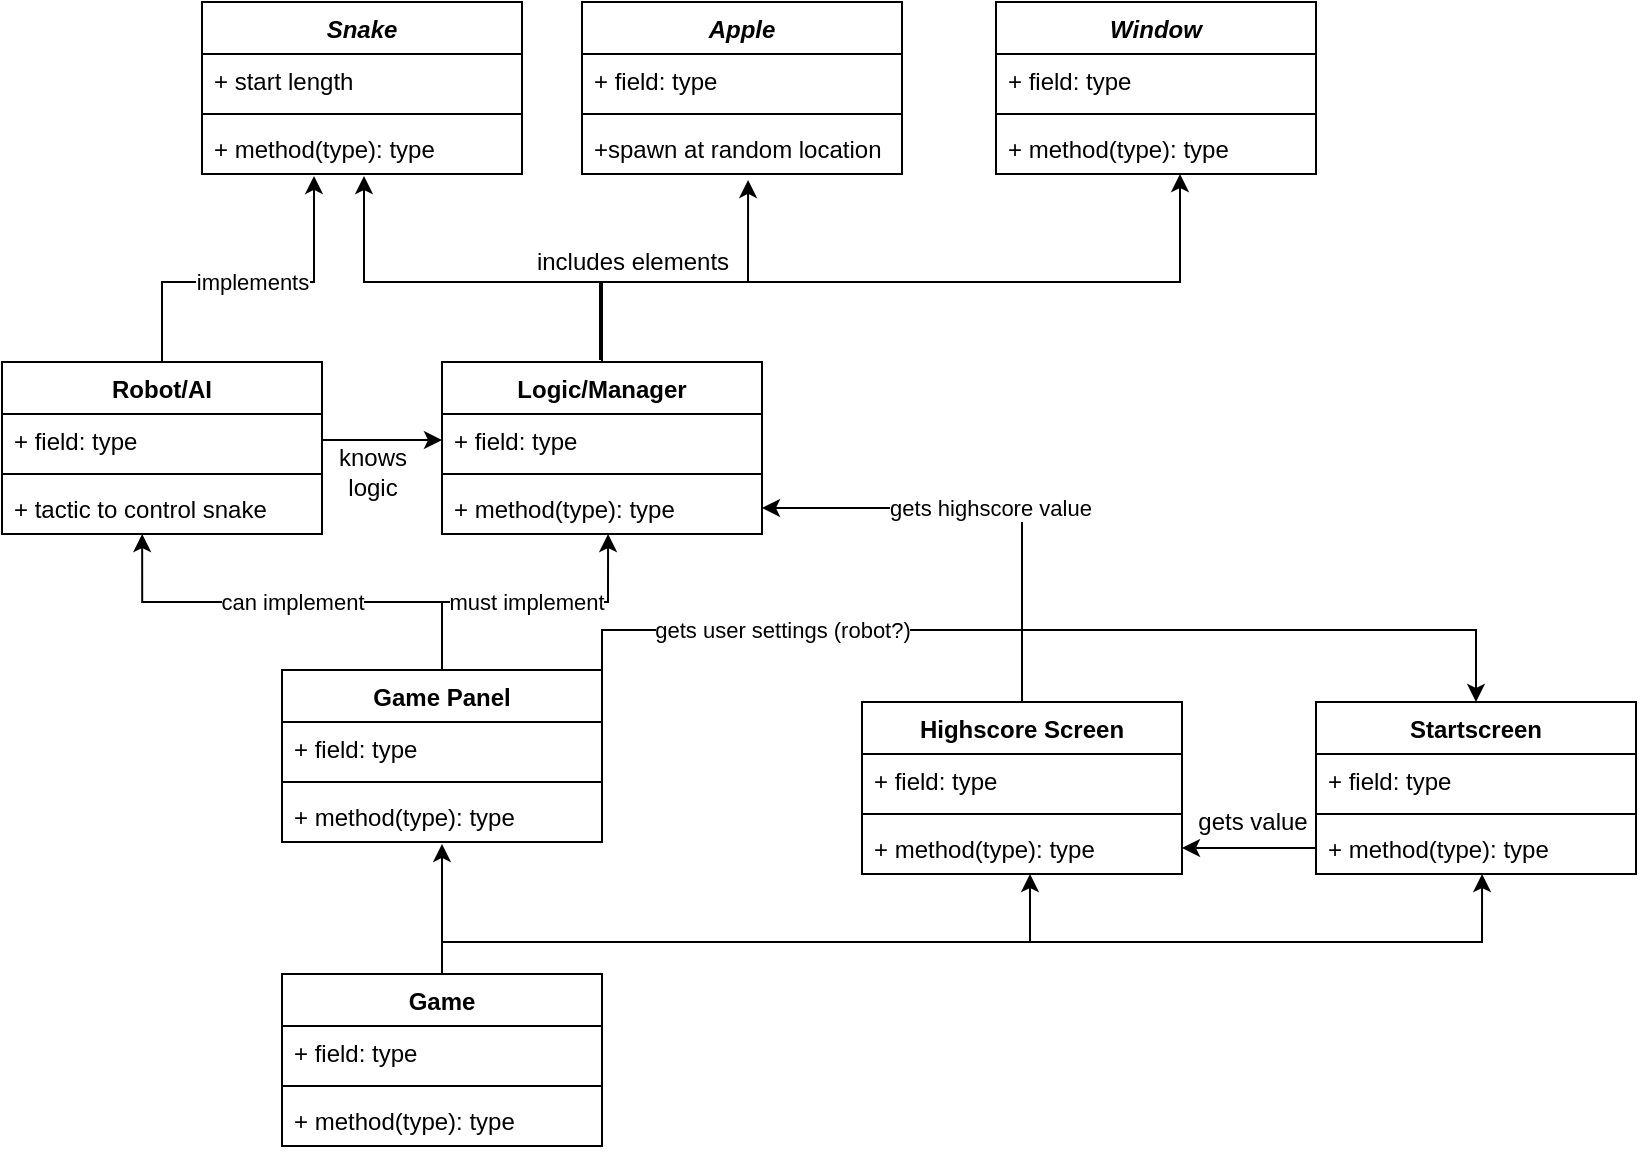 <mxfile version="14.5.1" type="device"><diagram id="C5RBs43oDa-KdzZeNtuy" name="Page-1"><mxGraphModel dx="946" dy="594" grid="1" gridSize="10" guides="1" tooltips="1" connect="1" arrows="1" fold="1" page="1" pageScale="1" pageWidth="827" pageHeight="1169" math="0" shadow="0"><root><mxCell id="WIyWlLk6GJQsqaUBKTNV-0"/><mxCell id="WIyWlLk6GJQsqaUBKTNV-1" parent="WIyWlLk6GJQsqaUBKTNV-0"/><mxCell id="D-dA1HdMU1mLdCuJFH13-54" style="edgeStyle=orthogonalEdgeStyle;rounded=0;orthogonalLoop=1;jettySize=auto;html=1;exitX=0.5;exitY=0;exitDx=0;exitDy=0;entryX=0.519;entryY=1;entryDx=0;entryDy=0;entryPerimeter=0;" edge="1" parent="WIyWlLk6GJQsqaUBKTNV-1" source="D-dA1HdMU1mLdCuJFH13-13" target="D-dA1HdMU1mLdCuJFH13-36"><mxGeometry relative="1" as="geometry"><Array as="points"><mxPoint x="230" y="530"/><mxPoint x="750" y="530"/></Array></mxGeometry></mxCell><mxCell id="D-dA1HdMU1mLdCuJFH13-55" style="edgeStyle=orthogonalEdgeStyle;rounded=0;orthogonalLoop=1;jettySize=auto;html=1;exitX=0.5;exitY=0;exitDx=0;exitDy=0;entryX=0.525;entryY=1;entryDx=0;entryDy=0;entryPerimeter=0;" edge="1" parent="WIyWlLk6GJQsqaUBKTNV-1" source="D-dA1HdMU1mLdCuJFH13-13" target="D-dA1HdMU1mLdCuJFH13-48"><mxGeometry relative="1" as="geometry"><Array as="points"><mxPoint x="230" y="530"/><mxPoint x="524" y="530"/></Array></mxGeometry></mxCell><mxCell id="D-dA1HdMU1mLdCuJFH13-69" style="edgeStyle=orthogonalEdgeStyle;rounded=0;orthogonalLoop=1;jettySize=auto;html=1;exitX=0.5;exitY=0;exitDx=0;exitDy=0;entryX=0.5;entryY=1.038;entryDx=0;entryDy=0;entryPerimeter=0;" edge="1" parent="WIyWlLk6GJQsqaUBKTNV-1" source="D-dA1HdMU1mLdCuJFH13-13" target="D-dA1HdMU1mLdCuJFH13-63"><mxGeometry relative="1" as="geometry"/></mxCell><mxCell id="D-dA1HdMU1mLdCuJFH13-13" value="Game" style="swimlane;fontStyle=1;align=center;verticalAlign=top;childLayout=stackLayout;horizontal=1;startSize=26;horizontalStack=0;resizeParent=1;resizeParentMax=0;resizeLast=0;collapsible=1;marginBottom=0;" vertex="1" parent="WIyWlLk6GJQsqaUBKTNV-1"><mxGeometry x="150" y="546" width="160" height="86" as="geometry"/></mxCell><mxCell id="D-dA1HdMU1mLdCuJFH13-14" value="+ field: type" style="text;strokeColor=none;fillColor=none;align=left;verticalAlign=top;spacingLeft=4;spacingRight=4;overflow=hidden;rotatable=0;points=[[0,0.5],[1,0.5]];portConstraint=eastwest;" vertex="1" parent="D-dA1HdMU1mLdCuJFH13-13"><mxGeometry y="26" width="160" height="26" as="geometry"/></mxCell><mxCell id="D-dA1HdMU1mLdCuJFH13-15" value="" style="line;strokeWidth=1;fillColor=none;align=left;verticalAlign=middle;spacingTop=-1;spacingLeft=3;spacingRight=3;rotatable=0;labelPosition=right;points=[];portConstraint=eastwest;" vertex="1" parent="D-dA1HdMU1mLdCuJFH13-13"><mxGeometry y="52" width="160" height="8" as="geometry"/></mxCell><mxCell id="D-dA1HdMU1mLdCuJFH13-16" value="+ method(type): type" style="text;strokeColor=none;fillColor=none;align=left;verticalAlign=top;spacingLeft=4;spacingRight=4;overflow=hidden;rotatable=0;points=[[0,0.5],[1,0.5]];portConstraint=eastwest;" vertex="1" parent="D-dA1HdMU1mLdCuJFH13-13"><mxGeometry y="60" width="160" height="26" as="geometry"/></mxCell><mxCell id="D-dA1HdMU1mLdCuJFH13-21" value="Snake" style="swimlane;fontStyle=3;align=center;verticalAlign=top;childLayout=stackLayout;horizontal=1;startSize=26;horizontalStack=0;resizeParent=1;resizeParentMax=0;resizeLast=0;collapsible=1;marginBottom=0;" vertex="1" parent="WIyWlLk6GJQsqaUBKTNV-1"><mxGeometry x="110" y="60" width="160" height="86" as="geometry"/></mxCell><mxCell id="D-dA1HdMU1mLdCuJFH13-22" value="+ start length" style="text;strokeColor=none;fillColor=none;align=left;verticalAlign=top;spacingLeft=4;spacingRight=4;overflow=hidden;rotatable=0;points=[[0,0.5],[1,0.5]];portConstraint=eastwest;" vertex="1" parent="D-dA1HdMU1mLdCuJFH13-21"><mxGeometry y="26" width="160" height="26" as="geometry"/></mxCell><mxCell id="D-dA1HdMU1mLdCuJFH13-23" value="" style="line;strokeWidth=1;fillColor=none;align=left;verticalAlign=middle;spacingTop=-1;spacingLeft=3;spacingRight=3;rotatable=0;labelPosition=right;points=[];portConstraint=eastwest;" vertex="1" parent="D-dA1HdMU1mLdCuJFH13-21"><mxGeometry y="52" width="160" height="8" as="geometry"/></mxCell><mxCell id="D-dA1HdMU1mLdCuJFH13-24" value="+ method(type): type" style="text;strokeColor=none;fillColor=none;align=left;verticalAlign=top;spacingLeft=4;spacingRight=4;overflow=hidden;rotatable=0;points=[[0,0.5],[1,0.5]];portConstraint=eastwest;" vertex="1" parent="D-dA1HdMU1mLdCuJFH13-21"><mxGeometry y="60" width="160" height="26" as="geometry"/></mxCell><mxCell id="D-dA1HdMU1mLdCuJFH13-25" value="Apple" style="swimlane;fontStyle=3;align=center;verticalAlign=top;childLayout=stackLayout;horizontal=1;startSize=26;horizontalStack=0;resizeParent=1;resizeParentMax=0;resizeLast=0;collapsible=1;marginBottom=0;" vertex="1" parent="WIyWlLk6GJQsqaUBKTNV-1"><mxGeometry x="300" y="60" width="160" height="86" as="geometry"/></mxCell><mxCell id="D-dA1HdMU1mLdCuJFH13-26" value="+ field: type" style="text;strokeColor=none;fillColor=none;align=left;verticalAlign=top;spacingLeft=4;spacingRight=4;overflow=hidden;rotatable=0;points=[[0,0.5],[1,0.5]];portConstraint=eastwest;" vertex="1" parent="D-dA1HdMU1mLdCuJFH13-25"><mxGeometry y="26" width="160" height="26" as="geometry"/></mxCell><mxCell id="D-dA1HdMU1mLdCuJFH13-27" value="" style="line;strokeWidth=1;fillColor=none;align=left;verticalAlign=middle;spacingTop=-1;spacingLeft=3;spacingRight=3;rotatable=0;labelPosition=right;points=[];portConstraint=eastwest;" vertex="1" parent="D-dA1HdMU1mLdCuJFH13-25"><mxGeometry y="52" width="160" height="8" as="geometry"/></mxCell><mxCell id="D-dA1HdMU1mLdCuJFH13-28" value="+spawn at random location" style="text;strokeColor=none;fillColor=none;align=left;verticalAlign=top;spacingLeft=4;spacingRight=4;overflow=hidden;rotatable=0;points=[[0,0.5],[1,0.5]];portConstraint=eastwest;" vertex="1" parent="D-dA1HdMU1mLdCuJFH13-25"><mxGeometry y="60" width="160" height="26" as="geometry"/></mxCell><mxCell id="D-dA1HdMU1mLdCuJFH13-33" value="Startscreen" style="swimlane;fontStyle=1;align=center;verticalAlign=top;childLayout=stackLayout;horizontal=1;startSize=26;horizontalStack=0;resizeParent=1;resizeParentMax=0;resizeLast=0;collapsible=1;marginBottom=0;" vertex="1" parent="WIyWlLk6GJQsqaUBKTNV-1"><mxGeometry x="667" y="410" width="160" height="86" as="geometry"/></mxCell><mxCell id="D-dA1HdMU1mLdCuJFH13-34" value="+ field: type" style="text;strokeColor=none;fillColor=none;align=left;verticalAlign=top;spacingLeft=4;spacingRight=4;overflow=hidden;rotatable=0;points=[[0,0.5],[1,0.5]];portConstraint=eastwest;" vertex="1" parent="D-dA1HdMU1mLdCuJFH13-33"><mxGeometry y="26" width="160" height="26" as="geometry"/></mxCell><mxCell id="D-dA1HdMU1mLdCuJFH13-35" value="" style="line;strokeWidth=1;fillColor=none;align=left;verticalAlign=middle;spacingTop=-1;spacingLeft=3;spacingRight=3;rotatable=0;labelPosition=right;points=[];portConstraint=eastwest;" vertex="1" parent="D-dA1HdMU1mLdCuJFH13-33"><mxGeometry y="52" width="160" height="8" as="geometry"/></mxCell><mxCell id="D-dA1HdMU1mLdCuJFH13-36" value="+ method(type): type" style="text;strokeColor=none;fillColor=none;align=left;verticalAlign=top;spacingLeft=4;spacingRight=4;overflow=hidden;rotatable=0;points=[[0,0.5],[1,0.5]];portConstraint=eastwest;" vertex="1" parent="D-dA1HdMU1mLdCuJFH13-33"><mxGeometry y="60" width="160" height="26" as="geometry"/></mxCell><mxCell id="D-dA1HdMU1mLdCuJFH13-52" value="implements" style="edgeStyle=orthogonalEdgeStyle;rounded=0;orthogonalLoop=1;jettySize=auto;html=1;exitX=0.5;exitY=0;exitDx=0;exitDy=0;entryX=0.35;entryY=1.038;entryDx=0;entryDy=0;entryPerimeter=0;" edge="1" parent="WIyWlLk6GJQsqaUBKTNV-1" source="D-dA1HdMU1mLdCuJFH13-37" target="D-dA1HdMU1mLdCuJFH13-24"><mxGeometry relative="1" as="geometry"><Array as="points"><mxPoint x="90" y="200"/><mxPoint x="166" y="200"/></Array></mxGeometry></mxCell><mxCell id="D-dA1HdMU1mLdCuJFH13-37" value="Robot/AI" style="swimlane;fontStyle=1;align=center;verticalAlign=top;childLayout=stackLayout;horizontal=1;startSize=26;horizontalStack=0;resizeParent=1;resizeParentMax=0;resizeLast=0;collapsible=1;marginBottom=0;" vertex="1" parent="WIyWlLk6GJQsqaUBKTNV-1"><mxGeometry x="10" y="240" width="160" height="86" as="geometry"/></mxCell><mxCell id="D-dA1HdMU1mLdCuJFH13-38" value="+ field: type" style="text;strokeColor=none;fillColor=none;align=left;verticalAlign=top;spacingLeft=4;spacingRight=4;overflow=hidden;rotatable=0;points=[[0,0.5],[1,0.5]];portConstraint=eastwest;" vertex="1" parent="D-dA1HdMU1mLdCuJFH13-37"><mxGeometry y="26" width="160" height="26" as="geometry"/></mxCell><mxCell id="D-dA1HdMU1mLdCuJFH13-39" value="" style="line;strokeWidth=1;fillColor=none;align=left;verticalAlign=middle;spacingTop=-1;spacingLeft=3;spacingRight=3;rotatable=0;labelPosition=right;points=[];portConstraint=eastwest;" vertex="1" parent="D-dA1HdMU1mLdCuJFH13-37"><mxGeometry y="52" width="160" height="8" as="geometry"/></mxCell><mxCell id="D-dA1HdMU1mLdCuJFH13-40" value="+ tactic to control snake" style="text;strokeColor=none;fillColor=none;align=left;verticalAlign=top;spacingLeft=4;spacingRight=4;overflow=hidden;rotatable=0;points=[[0,0.5],[1,0.5]];portConstraint=eastwest;" vertex="1" parent="D-dA1HdMU1mLdCuJFH13-37"><mxGeometry y="60" width="160" height="26" as="geometry"/></mxCell><mxCell id="D-dA1HdMU1mLdCuJFH13-49" style="edgeStyle=orthogonalEdgeStyle;rounded=0;orthogonalLoop=1;jettySize=auto;html=1;exitX=0.5;exitY=0;exitDx=0;exitDy=0;entryX=0.519;entryY=1.115;entryDx=0;entryDy=0;entryPerimeter=0;" edge="1" parent="WIyWlLk6GJQsqaUBKTNV-1" source="D-dA1HdMU1mLdCuJFH13-41" target="D-dA1HdMU1mLdCuJFH13-28"><mxGeometry relative="1" as="geometry"><Array as="points"><mxPoint x="310" y="200"/><mxPoint x="383" y="200"/></Array></mxGeometry></mxCell><mxCell id="D-dA1HdMU1mLdCuJFH13-53" style="edgeStyle=orthogonalEdgeStyle;rounded=0;orthogonalLoop=1;jettySize=auto;html=1;exitX=0.5;exitY=0;exitDx=0;exitDy=0;" edge="1" parent="WIyWlLk6GJQsqaUBKTNV-1"><mxGeometry relative="1" as="geometry"><mxPoint x="309" y="239" as="sourcePoint"/><mxPoint x="191" y="147" as="targetPoint"/><Array as="points"><mxPoint x="309" y="200"/><mxPoint x="191" y="200"/></Array></mxGeometry></mxCell><mxCell id="D-dA1HdMU1mLdCuJFH13-76" style="edgeStyle=orthogonalEdgeStyle;rounded=0;orthogonalLoop=1;jettySize=auto;html=1;exitX=0.5;exitY=0;exitDx=0;exitDy=0;entryX=0.575;entryY=1;entryDx=0;entryDy=0;entryPerimeter=0;" edge="1" parent="WIyWlLk6GJQsqaUBKTNV-1" source="D-dA1HdMU1mLdCuJFH13-41" target="D-dA1HdMU1mLdCuJFH13-75"><mxGeometry relative="1" as="geometry"><Array as="points"><mxPoint x="310" y="200"/><mxPoint x="599" y="200"/></Array></mxGeometry></mxCell><mxCell id="D-dA1HdMU1mLdCuJFH13-41" value="Logic/Manager" style="swimlane;fontStyle=1;align=center;verticalAlign=top;childLayout=stackLayout;horizontal=1;startSize=26;horizontalStack=0;resizeParent=1;resizeParentMax=0;resizeLast=0;collapsible=1;marginBottom=0;" vertex="1" parent="WIyWlLk6GJQsqaUBKTNV-1"><mxGeometry x="230" y="240" width="160" height="86" as="geometry"/></mxCell><mxCell id="D-dA1HdMU1mLdCuJFH13-42" value="+ field: type" style="text;strokeColor=none;fillColor=none;align=left;verticalAlign=top;spacingLeft=4;spacingRight=4;overflow=hidden;rotatable=0;points=[[0,0.5],[1,0.5]];portConstraint=eastwest;" vertex="1" parent="D-dA1HdMU1mLdCuJFH13-41"><mxGeometry y="26" width="160" height="26" as="geometry"/></mxCell><mxCell id="D-dA1HdMU1mLdCuJFH13-43" value="" style="line;strokeWidth=1;fillColor=none;align=left;verticalAlign=middle;spacingTop=-1;spacingLeft=3;spacingRight=3;rotatable=0;labelPosition=right;points=[];portConstraint=eastwest;" vertex="1" parent="D-dA1HdMU1mLdCuJFH13-41"><mxGeometry y="52" width="160" height="8" as="geometry"/></mxCell><mxCell id="D-dA1HdMU1mLdCuJFH13-44" value="+ method(type): type" style="text;strokeColor=none;fillColor=none;align=left;verticalAlign=top;spacingLeft=4;spacingRight=4;overflow=hidden;rotatable=0;points=[[0,0.5],[1,0.5]];portConstraint=eastwest;" vertex="1" parent="D-dA1HdMU1mLdCuJFH13-41"><mxGeometry y="60" width="160" height="26" as="geometry"/></mxCell><mxCell id="D-dA1HdMU1mLdCuJFH13-57" value="gets highscore value" style="edgeStyle=orthogonalEdgeStyle;rounded=0;orthogonalLoop=1;jettySize=auto;html=1;exitX=0.5;exitY=0;exitDx=0;exitDy=0;entryX=1;entryY=0.5;entryDx=0;entryDy=0;" edge="1" parent="WIyWlLk6GJQsqaUBKTNV-1" source="D-dA1HdMU1mLdCuJFH13-45" target="D-dA1HdMU1mLdCuJFH13-44"><mxGeometry relative="1" as="geometry"/></mxCell><mxCell id="D-dA1HdMU1mLdCuJFH13-45" value="Highscore Screen" style="swimlane;fontStyle=1;align=center;verticalAlign=top;childLayout=stackLayout;horizontal=1;startSize=26;horizontalStack=0;resizeParent=1;resizeParentMax=0;resizeLast=0;collapsible=1;marginBottom=0;" vertex="1" parent="WIyWlLk6GJQsqaUBKTNV-1"><mxGeometry x="440" y="410" width="160" height="86" as="geometry"/></mxCell><mxCell id="D-dA1HdMU1mLdCuJFH13-46" value="+ field: type" style="text;strokeColor=none;fillColor=none;align=left;verticalAlign=top;spacingLeft=4;spacingRight=4;overflow=hidden;rotatable=0;points=[[0,0.5],[1,0.5]];portConstraint=eastwest;" vertex="1" parent="D-dA1HdMU1mLdCuJFH13-45"><mxGeometry y="26" width="160" height="26" as="geometry"/></mxCell><mxCell id="D-dA1HdMU1mLdCuJFH13-47" value="" style="line;strokeWidth=1;fillColor=none;align=left;verticalAlign=middle;spacingTop=-1;spacingLeft=3;spacingRight=3;rotatable=0;labelPosition=right;points=[];portConstraint=eastwest;" vertex="1" parent="D-dA1HdMU1mLdCuJFH13-45"><mxGeometry y="52" width="160" height="8" as="geometry"/></mxCell><mxCell id="D-dA1HdMU1mLdCuJFH13-48" value="+ method(type): type" style="text;strokeColor=none;fillColor=none;align=left;verticalAlign=top;spacingLeft=4;spacingRight=4;overflow=hidden;rotatable=0;points=[[0,0.5],[1,0.5]];portConstraint=eastwest;" vertex="1" parent="D-dA1HdMU1mLdCuJFH13-45"><mxGeometry y="60" width="160" height="26" as="geometry"/></mxCell><mxCell id="D-dA1HdMU1mLdCuJFH13-58" style="edgeStyle=orthogonalEdgeStyle;rounded=0;orthogonalLoop=1;jettySize=auto;html=1;exitX=0;exitY=0.5;exitDx=0;exitDy=0;entryX=1;entryY=0.5;entryDx=0;entryDy=0;" edge="1" parent="WIyWlLk6GJQsqaUBKTNV-1" source="D-dA1HdMU1mLdCuJFH13-36" target="D-dA1HdMU1mLdCuJFH13-48"><mxGeometry relative="1" as="geometry"/></mxCell><mxCell id="D-dA1HdMU1mLdCuJFH13-59" value="gets value" style="text;html=1;align=center;verticalAlign=middle;resizable=0;points=[];autosize=1;" vertex="1" parent="WIyWlLk6GJQsqaUBKTNV-1"><mxGeometry x="600" y="460" width="70" height="20" as="geometry"/></mxCell><mxCell id="D-dA1HdMU1mLdCuJFH13-64" value="must implement" style="edgeStyle=orthogonalEdgeStyle;rounded=0;orthogonalLoop=1;jettySize=auto;html=1;exitX=0.5;exitY=0;exitDx=0;exitDy=0;entryX=0.519;entryY=1;entryDx=0;entryDy=0;entryPerimeter=0;" edge="1" parent="WIyWlLk6GJQsqaUBKTNV-1" source="D-dA1HdMU1mLdCuJFH13-60" target="D-dA1HdMU1mLdCuJFH13-44"><mxGeometry relative="1" as="geometry"/></mxCell><mxCell id="D-dA1HdMU1mLdCuJFH13-68" value="can implement" style="edgeStyle=orthogonalEdgeStyle;rounded=0;orthogonalLoop=1;jettySize=auto;html=1;exitX=0.5;exitY=0;exitDx=0;exitDy=0;entryX=0.438;entryY=1;entryDx=0;entryDy=0;entryPerimeter=0;" edge="1" parent="WIyWlLk6GJQsqaUBKTNV-1" source="D-dA1HdMU1mLdCuJFH13-60" target="D-dA1HdMU1mLdCuJFH13-40"><mxGeometry relative="1" as="geometry"/></mxCell><mxCell id="D-dA1HdMU1mLdCuJFH13-70" value="gets user settings (robot?)" style="edgeStyle=orthogonalEdgeStyle;rounded=0;orthogonalLoop=1;jettySize=auto;html=1;exitX=1;exitY=0;exitDx=0;exitDy=0;entryX=0.5;entryY=0;entryDx=0;entryDy=0;" edge="1" parent="WIyWlLk6GJQsqaUBKTNV-1" source="D-dA1HdMU1mLdCuJFH13-60" target="D-dA1HdMU1mLdCuJFH13-33"><mxGeometry x="-0.554" relative="1" as="geometry"><mxPoint as="offset"/></mxGeometry></mxCell><mxCell id="D-dA1HdMU1mLdCuJFH13-60" value="Game Panel" style="swimlane;fontStyle=1;align=center;verticalAlign=top;childLayout=stackLayout;horizontal=1;startSize=26;horizontalStack=0;resizeParent=1;resizeParentMax=0;resizeLast=0;collapsible=1;marginBottom=0;" vertex="1" parent="WIyWlLk6GJQsqaUBKTNV-1"><mxGeometry x="150" y="394" width="160" height="86" as="geometry"/></mxCell><mxCell id="D-dA1HdMU1mLdCuJFH13-61" value="+ field: type" style="text;strokeColor=none;fillColor=none;align=left;verticalAlign=top;spacingLeft=4;spacingRight=4;overflow=hidden;rotatable=0;points=[[0,0.5],[1,0.5]];portConstraint=eastwest;" vertex="1" parent="D-dA1HdMU1mLdCuJFH13-60"><mxGeometry y="26" width="160" height="26" as="geometry"/></mxCell><mxCell id="D-dA1HdMU1mLdCuJFH13-62" value="" style="line;strokeWidth=1;fillColor=none;align=left;verticalAlign=middle;spacingTop=-1;spacingLeft=3;spacingRight=3;rotatable=0;labelPosition=right;points=[];portConstraint=eastwest;" vertex="1" parent="D-dA1HdMU1mLdCuJFH13-60"><mxGeometry y="52" width="160" height="8" as="geometry"/></mxCell><mxCell id="D-dA1HdMU1mLdCuJFH13-63" value="+ method(type): type" style="text;strokeColor=none;fillColor=none;align=left;verticalAlign=top;spacingLeft=4;spacingRight=4;overflow=hidden;rotatable=0;points=[[0,0.5],[1,0.5]];portConstraint=eastwest;" vertex="1" parent="D-dA1HdMU1mLdCuJFH13-60"><mxGeometry y="60" width="160" height="26" as="geometry"/></mxCell><mxCell id="D-dA1HdMU1mLdCuJFH13-65" style="edgeStyle=orthogonalEdgeStyle;rounded=0;orthogonalLoop=1;jettySize=auto;html=1;exitX=1;exitY=0.5;exitDx=0;exitDy=0;entryX=0;entryY=0.5;entryDx=0;entryDy=0;" edge="1" parent="WIyWlLk6GJQsqaUBKTNV-1" source="D-dA1HdMU1mLdCuJFH13-38" target="D-dA1HdMU1mLdCuJFH13-42"><mxGeometry relative="1" as="geometry"/></mxCell><mxCell id="D-dA1HdMU1mLdCuJFH13-66" value="knows&lt;br&gt;logic" style="text;html=1;align=center;verticalAlign=middle;resizable=0;points=[];autosize=1;" vertex="1" parent="WIyWlLk6GJQsqaUBKTNV-1"><mxGeometry x="170" y="280" width="50" height="30" as="geometry"/></mxCell><mxCell id="D-dA1HdMU1mLdCuJFH13-71" value="includes elements" style="text;html=1;align=center;verticalAlign=middle;resizable=0;points=[];autosize=1;" vertex="1" parent="WIyWlLk6GJQsqaUBKTNV-1"><mxGeometry x="270" y="180" width="110" height="20" as="geometry"/></mxCell><mxCell id="D-dA1HdMU1mLdCuJFH13-72" value="Window" style="swimlane;fontStyle=3;align=center;verticalAlign=top;childLayout=stackLayout;horizontal=1;startSize=26;horizontalStack=0;resizeParent=1;resizeParentMax=0;resizeLast=0;collapsible=1;marginBottom=0;" vertex="1" parent="WIyWlLk6GJQsqaUBKTNV-1"><mxGeometry x="507" y="60" width="160" height="86" as="geometry"/></mxCell><mxCell id="D-dA1HdMU1mLdCuJFH13-73" value="+ field: type" style="text;strokeColor=none;fillColor=none;align=left;verticalAlign=top;spacingLeft=4;spacingRight=4;overflow=hidden;rotatable=0;points=[[0,0.5],[1,0.5]];portConstraint=eastwest;" vertex="1" parent="D-dA1HdMU1mLdCuJFH13-72"><mxGeometry y="26" width="160" height="26" as="geometry"/></mxCell><mxCell id="D-dA1HdMU1mLdCuJFH13-74" value="" style="line;strokeWidth=1;fillColor=none;align=left;verticalAlign=middle;spacingTop=-1;spacingLeft=3;spacingRight=3;rotatable=0;labelPosition=right;points=[];portConstraint=eastwest;" vertex="1" parent="D-dA1HdMU1mLdCuJFH13-72"><mxGeometry y="52" width="160" height="8" as="geometry"/></mxCell><mxCell id="D-dA1HdMU1mLdCuJFH13-75" value="+ method(type): type" style="text;strokeColor=none;fillColor=none;align=left;verticalAlign=top;spacingLeft=4;spacingRight=4;overflow=hidden;rotatable=0;points=[[0,0.5],[1,0.5]];portConstraint=eastwest;" vertex="1" parent="D-dA1HdMU1mLdCuJFH13-72"><mxGeometry y="60" width="160" height="26" as="geometry"/></mxCell></root></mxGraphModel></diagram></mxfile>